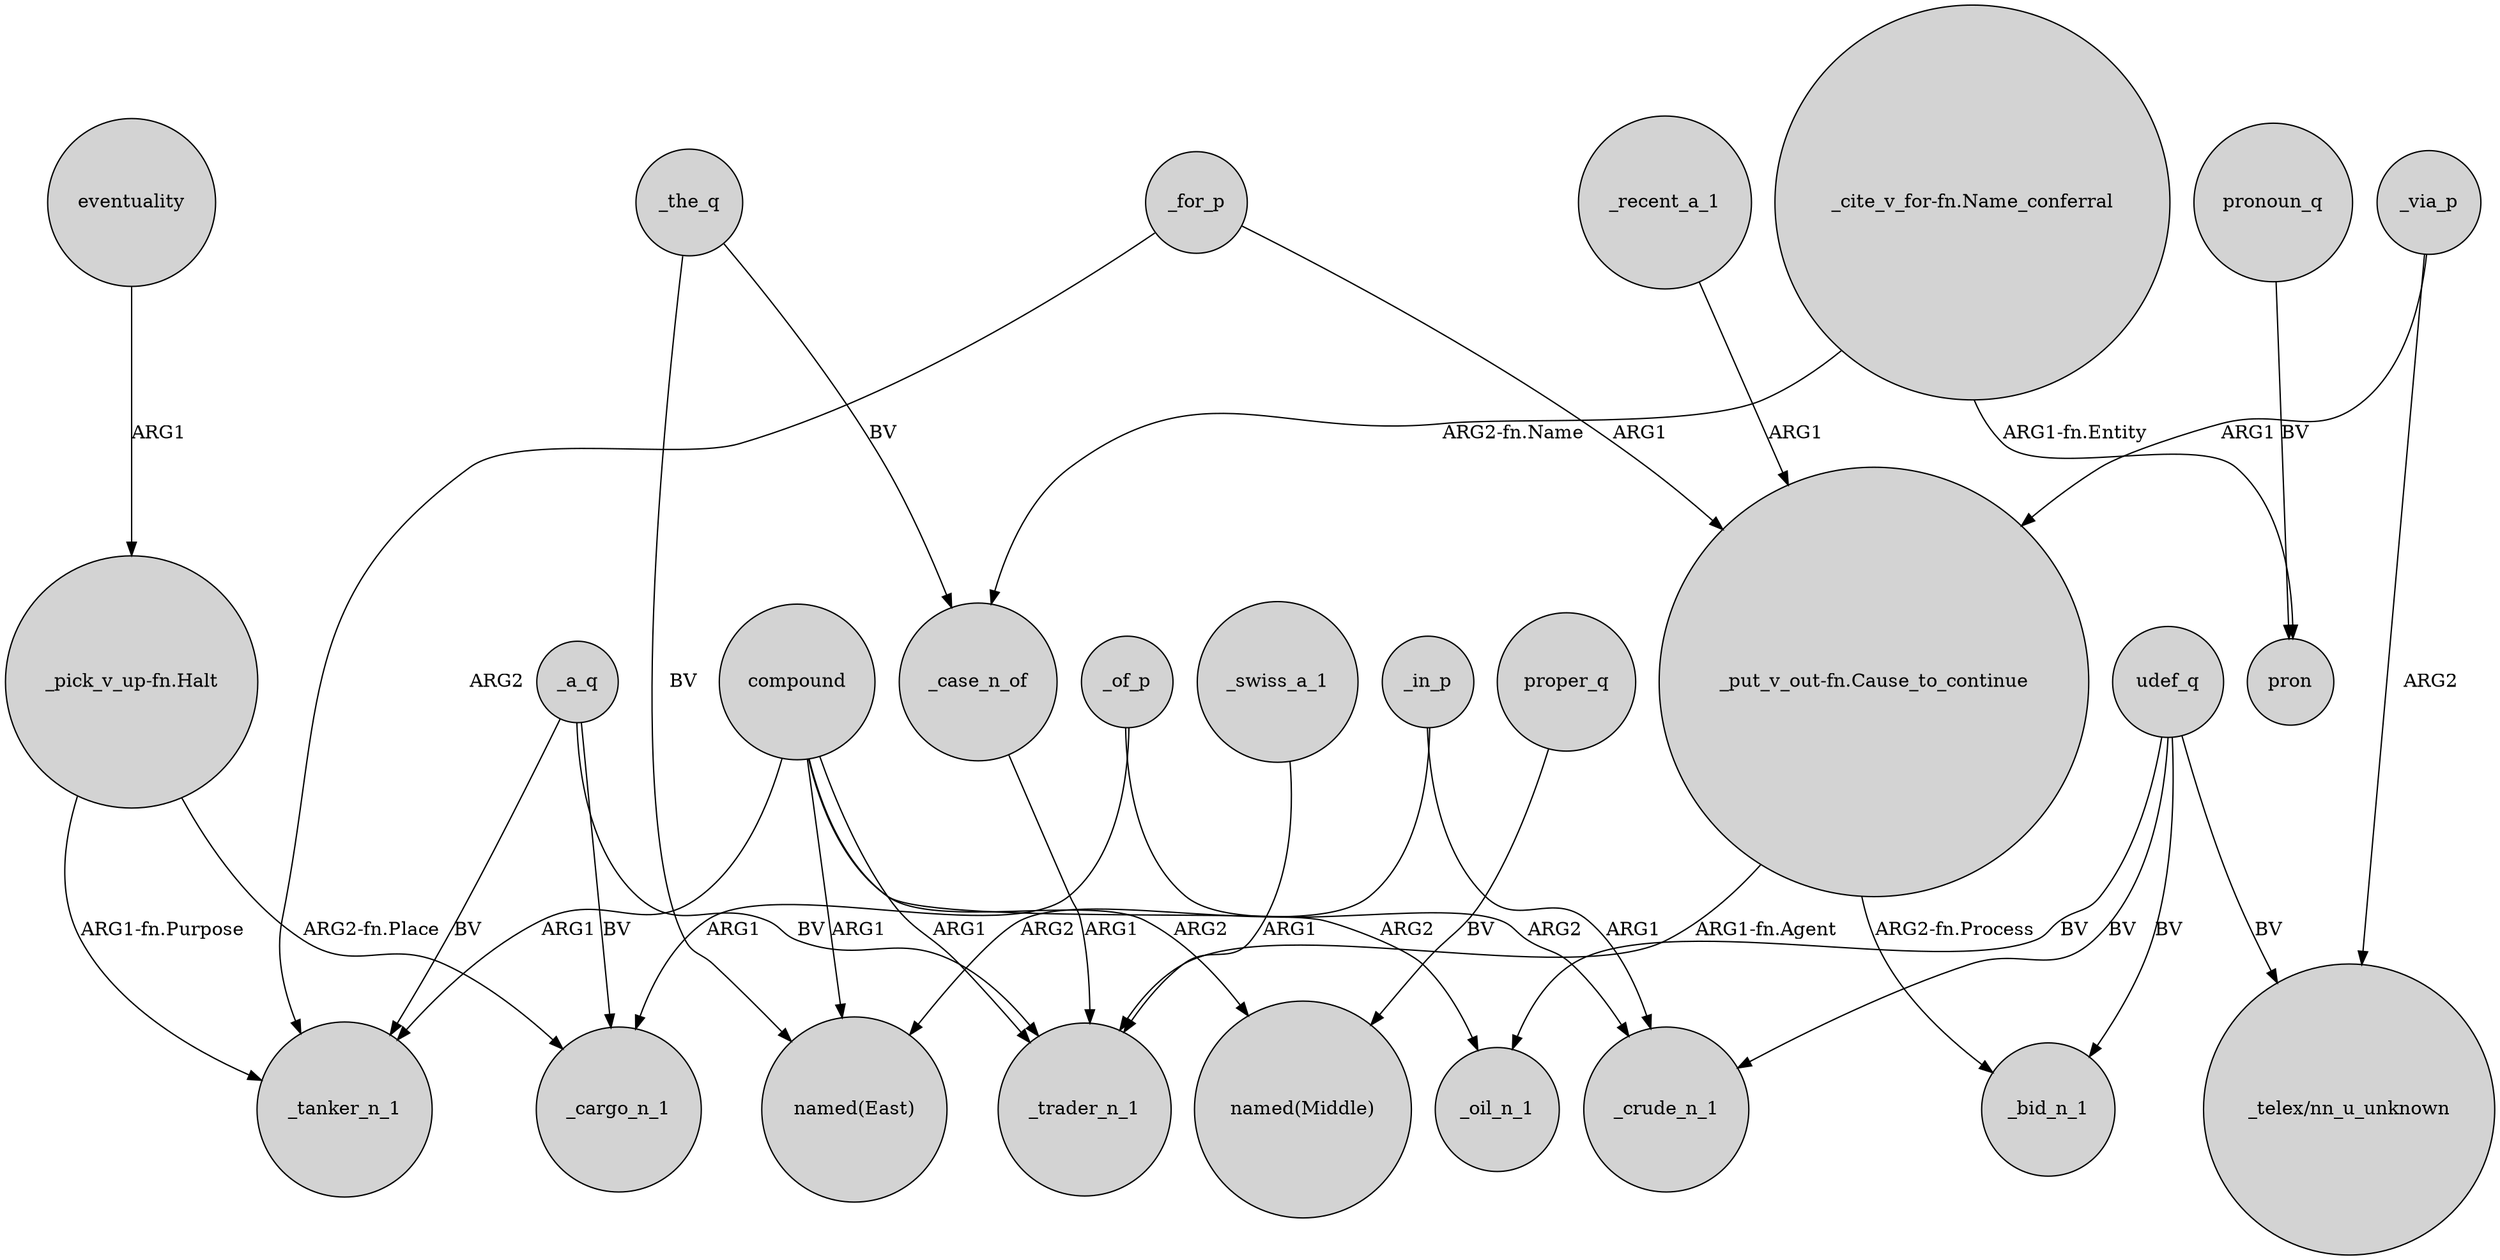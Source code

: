 digraph {
	node [shape=circle style=filled]
	"_pick_v_up-fn.Halt" -> _tanker_n_1 [label="ARG1-fn.Purpose"]
	compound -> _trader_n_1 [label=ARG1]
	udef_q -> _oil_n_1 [label=BV]
	udef_q -> _bid_n_1 [label=BV]
	_in_p -> "named(East)" [label=ARG2]
	compound -> _tanker_n_1 [label=ARG1]
	udef_q -> _crude_n_1 [label=BV]
	proper_q -> "named(Middle)" [label=BV]
	_of_p -> _crude_n_1 [label=ARG2]
	_for_p -> _tanker_n_1 [label=ARG2]
	_the_q -> "named(East)" [label=BV]
	"_pick_v_up-fn.Halt" -> _cargo_n_1 [label="ARG2-fn.Place"]
	compound -> "named(Middle)" [label=ARG2]
	pronoun_q -> pron [label=BV]
	_a_q -> _trader_n_1 [label=BV]
	"_cite_v_for-fn.Name_conferral" -> _case_n_of [label="ARG2-fn.Name"]
	"_put_v_out-fn.Cause_to_continue" -> _bid_n_1 [label="ARG2-fn.Process"]
	"_put_v_out-fn.Cause_to_continue" -> _trader_n_1 [label="ARG1-fn.Agent"]
	compound -> "named(East)" [label=ARG1]
	_swiss_a_1 -> _trader_n_1 [label=ARG1]
	_a_q -> _tanker_n_1 [label=BV]
	eventuality -> "_pick_v_up-fn.Halt" [label=ARG1]
	compound -> _oil_n_1 [label=ARG2]
	udef_q -> "_telex/nn_u_unknown" [label=BV]
	_case_n_of -> _trader_n_1 [label=ARG1]
	_of_p -> _cargo_n_1 [label=ARG1]
	_in_p -> _crude_n_1 [label=ARG1]
	_for_p -> "_put_v_out-fn.Cause_to_continue" [label=ARG1]
	_via_p -> "_put_v_out-fn.Cause_to_continue" [label=ARG1]
	_via_p -> "_telex/nn_u_unknown" [label=ARG2]
	_recent_a_1 -> "_put_v_out-fn.Cause_to_continue" [label=ARG1]
	_the_q -> _case_n_of [label=BV]
	"_cite_v_for-fn.Name_conferral" -> pron [label="ARG1-fn.Entity"]
	_a_q -> _cargo_n_1 [label=BV]
}
